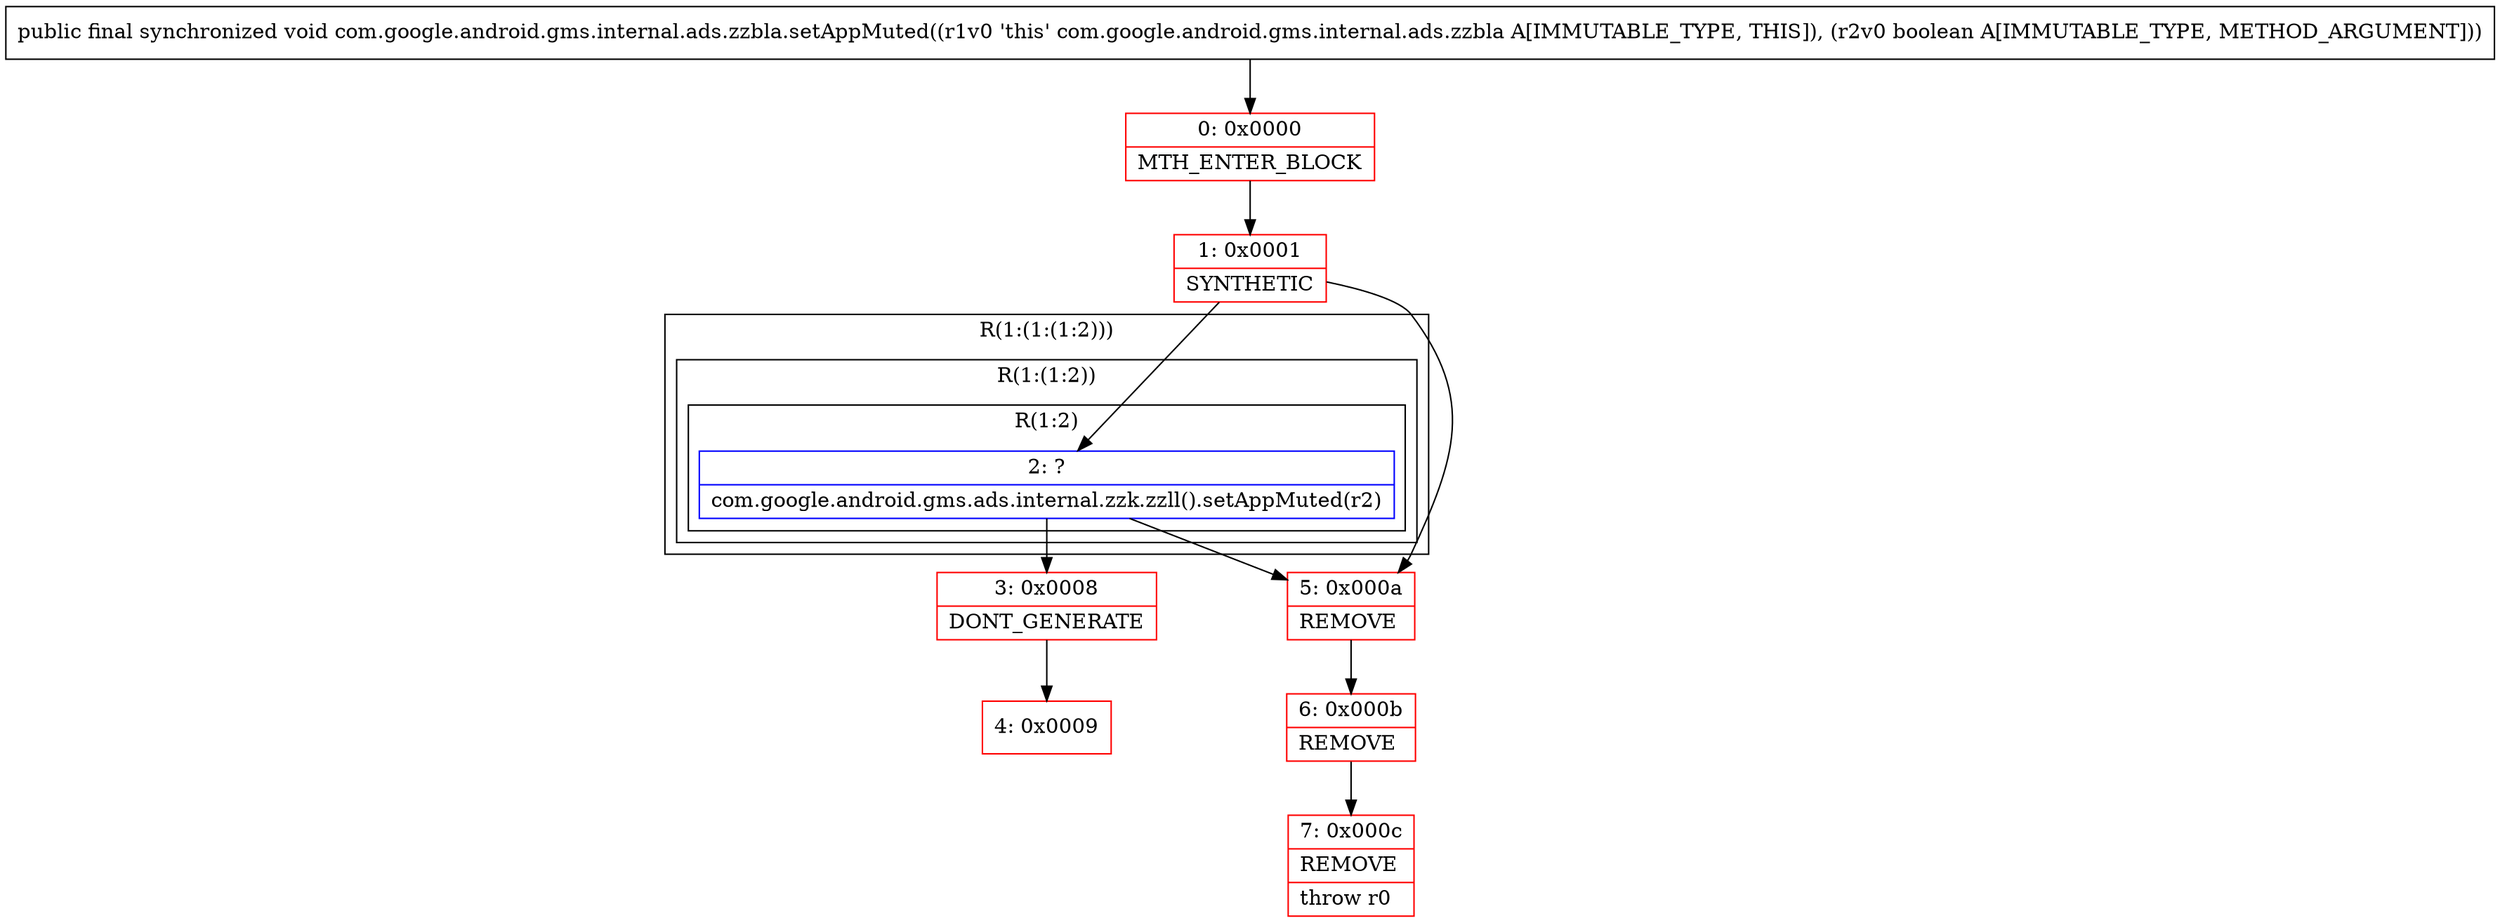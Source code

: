 digraph "CFG forcom.google.android.gms.internal.ads.zzbla.setAppMuted(Z)V" {
subgraph cluster_Region_276631173 {
label = "R(1:(1:(1:2)))";
node [shape=record,color=blue];
subgraph cluster_Region_729366216 {
label = "R(1:(1:2))";
node [shape=record,color=blue];
subgraph cluster_Region_602853769 {
label = "R(1:2)";
node [shape=record,color=blue];
Node_2 [shape=record,label="{2\:\ ?|com.google.android.gms.ads.internal.zzk.zzll().setAppMuted(r2)\l}"];
}
}
}
Node_0 [shape=record,color=red,label="{0\:\ 0x0000|MTH_ENTER_BLOCK\l}"];
Node_1 [shape=record,color=red,label="{1\:\ 0x0001|SYNTHETIC\l}"];
Node_3 [shape=record,color=red,label="{3\:\ 0x0008|DONT_GENERATE\l}"];
Node_4 [shape=record,color=red,label="{4\:\ 0x0009}"];
Node_5 [shape=record,color=red,label="{5\:\ 0x000a|REMOVE\l}"];
Node_6 [shape=record,color=red,label="{6\:\ 0x000b|REMOVE\l}"];
Node_7 [shape=record,color=red,label="{7\:\ 0x000c|REMOVE\l|throw r0\l}"];
MethodNode[shape=record,label="{public final synchronized void com.google.android.gms.internal.ads.zzbla.setAppMuted((r1v0 'this' com.google.android.gms.internal.ads.zzbla A[IMMUTABLE_TYPE, THIS]), (r2v0 boolean A[IMMUTABLE_TYPE, METHOD_ARGUMENT])) }"];
MethodNode -> Node_0;
Node_2 -> Node_3;
Node_2 -> Node_5;
Node_0 -> Node_1;
Node_1 -> Node_2;
Node_1 -> Node_5;
Node_3 -> Node_4;
Node_5 -> Node_6;
Node_6 -> Node_7;
}

